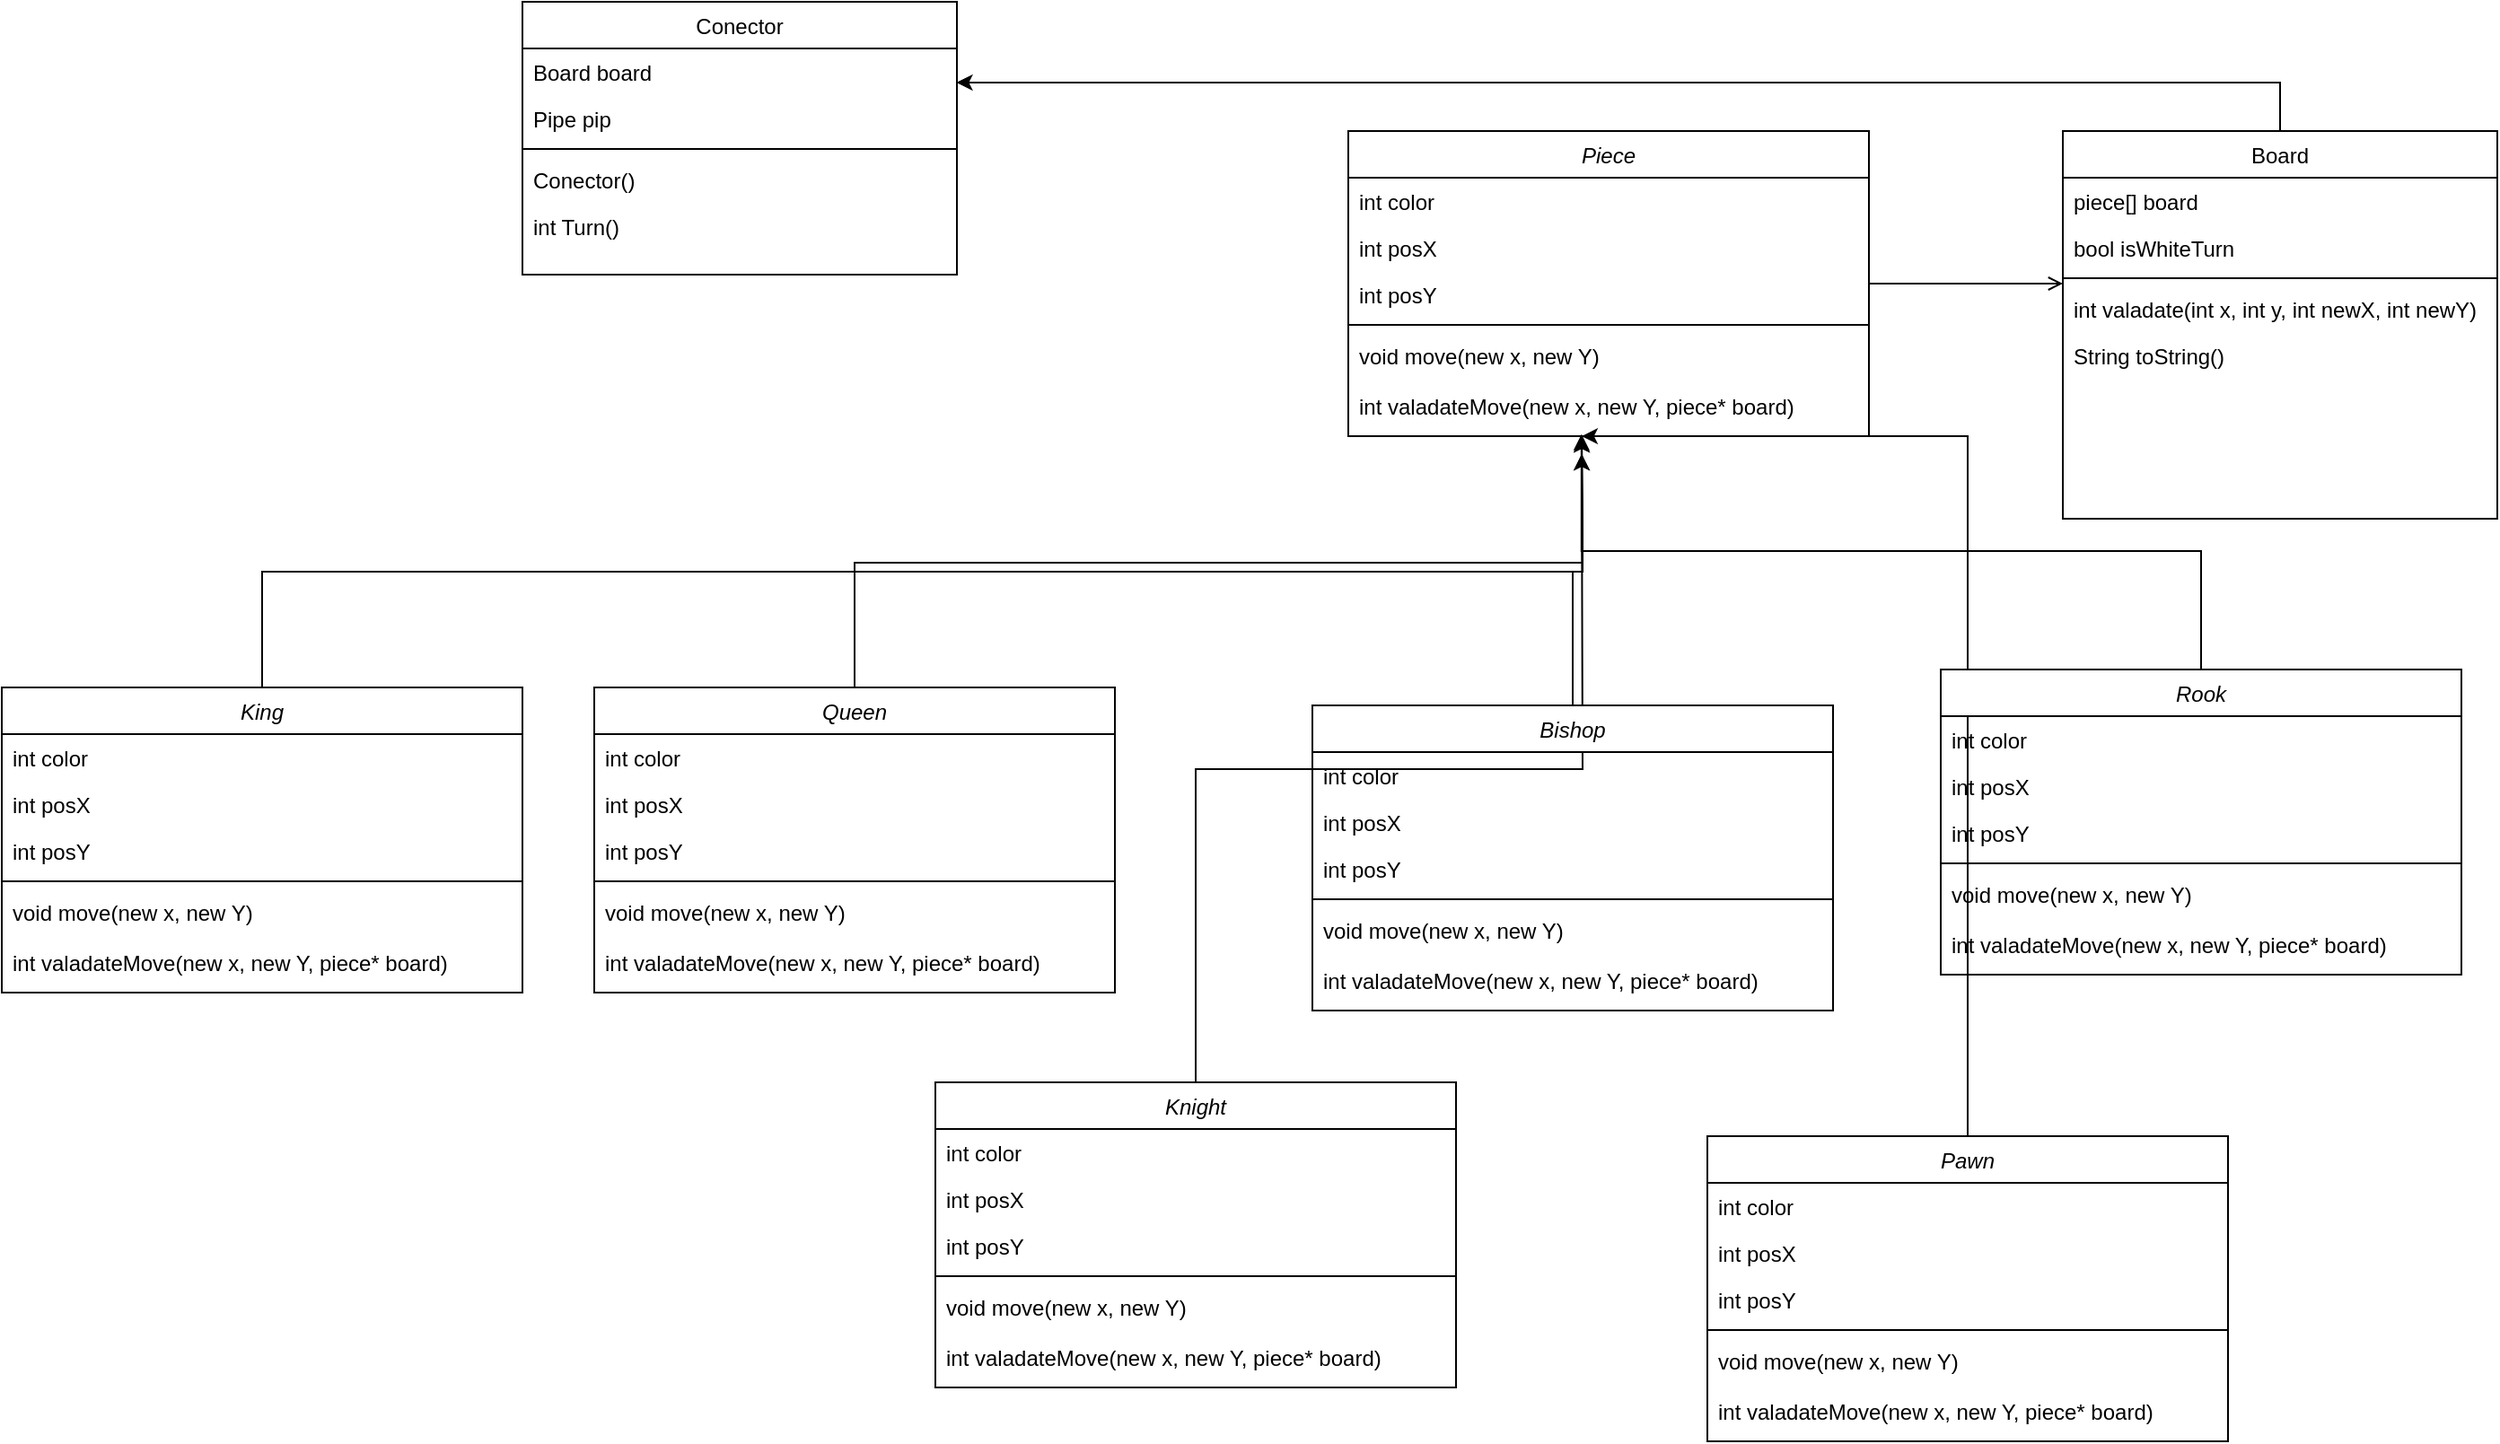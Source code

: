 <mxfile version="15.8.6" type="gitlab">
  <diagram id="C5RBs43oDa-KdzZeNtuy" name="Page-1">
    <mxGraphModel dx="2249" dy="800" grid="1" gridSize="10" guides="1" tooltips="1" connect="1" arrows="1" fold="1" page="1" pageScale="1" pageWidth="827" pageHeight="1169" math="0" shadow="0">
      <root>
        <mxCell id="WIyWlLk6GJQsqaUBKTNV-0" />
        <mxCell id="WIyWlLk6GJQsqaUBKTNV-1" parent="WIyWlLk6GJQsqaUBKTNV-0" />
        <mxCell id="0hA-pXLVfhcG_vL5RcBJ-70" style="edgeStyle=orthogonalEdgeStyle;rounded=0;orthogonalLoop=1;jettySize=auto;html=1;exitX=0.5;exitY=0;exitDx=0;exitDy=0;entryX=0.999;entryY=0.731;entryDx=0;entryDy=0;entryPerimeter=0;" edge="1" parent="WIyWlLk6GJQsqaUBKTNV-1" source="zkfFHV4jXpPFQw0GAbJ--17" target="0hA-pXLVfhcG_vL5RcBJ-63">
          <mxGeometry relative="1" as="geometry" />
        </mxCell>
        <mxCell id="zkfFHV4jXpPFQw0GAbJ--17" value="Board" style="swimlane;fontStyle=0;align=center;verticalAlign=top;childLayout=stackLayout;horizontal=1;startSize=26;horizontalStack=0;resizeParent=1;resizeLast=0;collapsible=1;marginBottom=0;rounded=0;shadow=0;strokeWidth=1;" parent="WIyWlLk6GJQsqaUBKTNV-1" vertex="1">
          <mxGeometry x="508" y="120" width="242" height="216" as="geometry">
            <mxRectangle x="550" y="140" width="160" height="26" as="alternateBounds" />
          </mxGeometry>
        </mxCell>
        <mxCell id="zkfFHV4jXpPFQw0GAbJ--21" value="piece[] board" style="text;align=left;verticalAlign=top;spacingLeft=4;spacingRight=4;overflow=hidden;rotatable=0;points=[[0,0.5],[1,0.5]];portConstraint=eastwest;rounded=0;shadow=0;html=0;" parent="zkfFHV4jXpPFQw0GAbJ--17" vertex="1">
          <mxGeometry y="26" width="242" height="26" as="geometry" />
        </mxCell>
        <mxCell id="zkfFHV4jXpPFQw0GAbJ--22" value="bool isWhiteTurn" style="text;align=left;verticalAlign=top;spacingLeft=4;spacingRight=4;overflow=hidden;rotatable=0;points=[[0,0.5],[1,0.5]];portConstraint=eastwest;rounded=0;shadow=0;html=0;" parent="zkfFHV4jXpPFQw0GAbJ--17" vertex="1">
          <mxGeometry y="52" width="242" height="26" as="geometry" />
        </mxCell>
        <mxCell id="zkfFHV4jXpPFQw0GAbJ--23" value="" style="line;html=1;strokeWidth=1;align=left;verticalAlign=middle;spacingTop=-1;spacingLeft=3;spacingRight=3;rotatable=0;labelPosition=right;points=[];portConstraint=eastwest;" parent="zkfFHV4jXpPFQw0GAbJ--17" vertex="1">
          <mxGeometry y="78" width="242" height="8" as="geometry" />
        </mxCell>
        <mxCell id="zkfFHV4jXpPFQw0GAbJ--24" value="int valadate(int x, int y, int newX, int newY)" style="text;align=left;verticalAlign=top;spacingLeft=4;spacingRight=4;overflow=hidden;rotatable=0;points=[[0,0.5],[1,0.5]];portConstraint=eastwest;" parent="zkfFHV4jXpPFQw0GAbJ--17" vertex="1">
          <mxGeometry y="86" width="242" height="26" as="geometry" />
        </mxCell>
        <mxCell id="zkfFHV4jXpPFQw0GAbJ--25" value="String toString()" style="text;align=left;verticalAlign=top;spacingLeft=4;spacingRight=4;overflow=hidden;rotatable=0;points=[[0,0.5],[1,0.5]];portConstraint=eastwest;" parent="zkfFHV4jXpPFQw0GAbJ--17" vertex="1">
          <mxGeometry y="112" width="242" height="26" as="geometry" />
        </mxCell>
        <mxCell id="zkfFHV4jXpPFQw0GAbJ--26" value="" style="endArrow=open;shadow=0;strokeWidth=1;rounded=0;endFill=1;edgeStyle=elbowEdgeStyle;elbow=vertical;" parent="WIyWlLk6GJQsqaUBKTNV-1" source="zkfFHV4jXpPFQw0GAbJ--0" target="zkfFHV4jXpPFQw0GAbJ--17" edge="1">
          <mxGeometry x="0.5" y="41" relative="1" as="geometry">
            <mxPoint x="380" y="192" as="sourcePoint" />
            <mxPoint x="540" y="192" as="targetPoint" />
            <mxPoint x="-40" y="32" as="offset" />
          </mxGeometry>
        </mxCell>
        <mxCell id="0hA-pXLVfhcG_vL5RcBJ-51" style="edgeStyle=orthogonalEdgeStyle;rounded=0;orthogonalLoop=1;jettySize=auto;html=1;exitX=0.5;exitY=0;exitDx=0;exitDy=0;entryX=0.448;entryY=1.067;entryDx=0;entryDy=0;entryPerimeter=0;" edge="1" parent="WIyWlLk6GJQsqaUBKTNV-1" source="0hA-pXLVfhcG_vL5RcBJ-9" target="0hA-pXLVfhcG_vL5RcBJ-0">
          <mxGeometry relative="1" as="geometry" />
        </mxCell>
        <mxCell id="0hA-pXLVfhcG_vL5RcBJ-9" value="Pawn" style="swimlane;fontStyle=2;align=center;verticalAlign=top;childLayout=stackLayout;horizontal=1;startSize=26;horizontalStack=0;resizeParent=1;resizeLast=0;collapsible=1;marginBottom=0;rounded=0;shadow=0;strokeWidth=1;" vertex="1" parent="WIyWlLk6GJQsqaUBKTNV-1">
          <mxGeometry x="310" y="680" width="290" height="170" as="geometry">
            <mxRectangle x="230" y="140" width="160" height="26" as="alternateBounds" />
          </mxGeometry>
        </mxCell>
        <mxCell id="0hA-pXLVfhcG_vL5RcBJ-10" value="int color" style="text;align=left;verticalAlign=top;spacingLeft=4;spacingRight=4;overflow=hidden;rotatable=0;points=[[0,0.5],[1,0.5]];portConstraint=eastwest;" vertex="1" parent="0hA-pXLVfhcG_vL5RcBJ-9">
          <mxGeometry y="26" width="290" height="26" as="geometry" />
        </mxCell>
        <mxCell id="0hA-pXLVfhcG_vL5RcBJ-11" value="int posX" style="text;align=left;verticalAlign=top;spacingLeft=4;spacingRight=4;overflow=hidden;rotatable=0;points=[[0,0.5],[1,0.5]];portConstraint=eastwest;rounded=0;shadow=0;html=0;" vertex="1" parent="0hA-pXLVfhcG_vL5RcBJ-9">
          <mxGeometry y="52" width="290" height="26" as="geometry" />
        </mxCell>
        <mxCell id="0hA-pXLVfhcG_vL5RcBJ-12" value="int posY" style="text;align=left;verticalAlign=top;spacingLeft=4;spacingRight=4;overflow=hidden;rotatable=0;points=[[0,0.5],[1,0.5]];portConstraint=eastwest;rounded=0;shadow=0;html=0;" vertex="1" parent="0hA-pXLVfhcG_vL5RcBJ-9">
          <mxGeometry y="78" width="290" height="26" as="geometry" />
        </mxCell>
        <mxCell id="0hA-pXLVfhcG_vL5RcBJ-13" value="" style="line;html=1;strokeWidth=1;align=left;verticalAlign=middle;spacingTop=-1;spacingLeft=3;spacingRight=3;rotatable=0;labelPosition=right;points=[];portConstraint=eastwest;" vertex="1" parent="0hA-pXLVfhcG_vL5RcBJ-9">
          <mxGeometry y="104" width="290" height="8" as="geometry" />
        </mxCell>
        <mxCell id="0hA-pXLVfhcG_vL5RcBJ-14" value="void move(new x, new Y)" style="text;align=left;verticalAlign=top;spacingLeft=4;spacingRight=4;overflow=hidden;rotatable=0;points=[[0,0.5],[1,0.5]];portConstraint=eastwest;" vertex="1" parent="0hA-pXLVfhcG_vL5RcBJ-9">
          <mxGeometry y="112" width="290" height="26" as="geometry" />
        </mxCell>
        <mxCell id="0hA-pXLVfhcG_vL5RcBJ-15" value="int valadateMove(new x, new Y, piece* board)" style="text;strokeColor=none;fillColor=none;align=left;verticalAlign=middle;spacingLeft=4;spacingRight=4;overflow=hidden;points=[[0,0.5],[1,0.5]];portConstraint=eastwest;rotatable=0;" vertex="1" parent="0hA-pXLVfhcG_vL5RcBJ-9">
          <mxGeometry y="138" width="290" height="30" as="geometry" />
        </mxCell>
        <mxCell id="0hA-pXLVfhcG_vL5RcBJ-54" style="edgeStyle=orthogonalEdgeStyle;rounded=0;orthogonalLoop=1;jettySize=auto;html=1;exitX=0.5;exitY=0;exitDx=0;exitDy=0;" edge="1" parent="WIyWlLk6GJQsqaUBKTNV-1" source="0hA-pXLVfhcG_vL5RcBJ-16">
          <mxGeometry relative="1" as="geometry">
            <mxPoint x="240" y="300" as="targetPoint" />
          </mxGeometry>
        </mxCell>
        <mxCell id="0hA-pXLVfhcG_vL5RcBJ-16" value="Knight" style="swimlane;fontStyle=2;align=center;verticalAlign=top;childLayout=stackLayout;horizontal=1;startSize=26;horizontalStack=0;resizeParent=1;resizeLast=0;collapsible=1;marginBottom=0;rounded=0;shadow=0;strokeWidth=1;" vertex="1" parent="WIyWlLk6GJQsqaUBKTNV-1">
          <mxGeometry x="-120" y="650" width="290" height="170" as="geometry">
            <mxRectangle x="230" y="140" width="160" height="26" as="alternateBounds" />
          </mxGeometry>
        </mxCell>
        <mxCell id="0hA-pXLVfhcG_vL5RcBJ-17" value="int color" style="text;align=left;verticalAlign=top;spacingLeft=4;spacingRight=4;overflow=hidden;rotatable=0;points=[[0,0.5],[1,0.5]];portConstraint=eastwest;" vertex="1" parent="0hA-pXLVfhcG_vL5RcBJ-16">
          <mxGeometry y="26" width="290" height="26" as="geometry" />
        </mxCell>
        <mxCell id="0hA-pXLVfhcG_vL5RcBJ-18" value="int posX" style="text;align=left;verticalAlign=top;spacingLeft=4;spacingRight=4;overflow=hidden;rotatable=0;points=[[0,0.5],[1,0.5]];portConstraint=eastwest;rounded=0;shadow=0;html=0;" vertex="1" parent="0hA-pXLVfhcG_vL5RcBJ-16">
          <mxGeometry y="52" width="290" height="26" as="geometry" />
        </mxCell>
        <mxCell id="0hA-pXLVfhcG_vL5RcBJ-19" value="int posY" style="text;align=left;verticalAlign=top;spacingLeft=4;spacingRight=4;overflow=hidden;rotatable=0;points=[[0,0.5],[1,0.5]];portConstraint=eastwest;rounded=0;shadow=0;html=0;" vertex="1" parent="0hA-pXLVfhcG_vL5RcBJ-16">
          <mxGeometry y="78" width="290" height="26" as="geometry" />
        </mxCell>
        <mxCell id="0hA-pXLVfhcG_vL5RcBJ-20" value="" style="line;html=1;strokeWidth=1;align=left;verticalAlign=middle;spacingTop=-1;spacingLeft=3;spacingRight=3;rotatable=0;labelPosition=right;points=[];portConstraint=eastwest;" vertex="1" parent="0hA-pXLVfhcG_vL5RcBJ-16">
          <mxGeometry y="104" width="290" height="8" as="geometry" />
        </mxCell>
        <mxCell id="0hA-pXLVfhcG_vL5RcBJ-21" value="void move(new x, new Y)" style="text;align=left;verticalAlign=top;spacingLeft=4;spacingRight=4;overflow=hidden;rotatable=0;points=[[0,0.5],[1,0.5]];portConstraint=eastwest;" vertex="1" parent="0hA-pXLVfhcG_vL5RcBJ-16">
          <mxGeometry y="112" width="290" height="26" as="geometry" />
        </mxCell>
        <mxCell id="0hA-pXLVfhcG_vL5RcBJ-22" value="int valadateMove(new x, new Y, piece* board)" style="text;strokeColor=none;fillColor=none;align=left;verticalAlign=middle;spacingLeft=4;spacingRight=4;overflow=hidden;points=[[0,0.5],[1,0.5]];portConstraint=eastwest;rotatable=0;" vertex="1" parent="0hA-pXLVfhcG_vL5RcBJ-16">
          <mxGeometry y="138" width="290" height="30" as="geometry" />
        </mxCell>
        <mxCell id="0hA-pXLVfhcG_vL5RcBJ-56" style="edgeStyle=orthogonalEdgeStyle;rounded=0;orthogonalLoop=1;jettySize=auto;html=1;exitX=0.5;exitY=0;exitDx=0;exitDy=0;" edge="1" parent="WIyWlLk6GJQsqaUBKTNV-1" source="0hA-pXLVfhcG_vL5RcBJ-23">
          <mxGeometry relative="1" as="geometry">
            <mxPoint x="240" y="300" as="targetPoint" />
          </mxGeometry>
        </mxCell>
        <mxCell id="0hA-pXLVfhcG_vL5RcBJ-23" value="King" style="swimlane;fontStyle=2;align=center;verticalAlign=top;childLayout=stackLayout;horizontal=1;startSize=26;horizontalStack=0;resizeParent=1;resizeLast=0;collapsible=1;marginBottom=0;rounded=0;shadow=0;strokeWidth=1;" vertex="1" parent="WIyWlLk6GJQsqaUBKTNV-1">
          <mxGeometry x="-640" y="430" width="290" height="170" as="geometry">
            <mxRectangle x="230" y="140" width="160" height="26" as="alternateBounds" />
          </mxGeometry>
        </mxCell>
        <mxCell id="0hA-pXLVfhcG_vL5RcBJ-24" value="int color" style="text;align=left;verticalAlign=top;spacingLeft=4;spacingRight=4;overflow=hidden;rotatable=0;points=[[0,0.5],[1,0.5]];portConstraint=eastwest;" vertex="1" parent="0hA-pXLVfhcG_vL5RcBJ-23">
          <mxGeometry y="26" width="290" height="26" as="geometry" />
        </mxCell>
        <mxCell id="0hA-pXLVfhcG_vL5RcBJ-25" value="int posX" style="text;align=left;verticalAlign=top;spacingLeft=4;spacingRight=4;overflow=hidden;rotatable=0;points=[[0,0.5],[1,0.5]];portConstraint=eastwest;rounded=0;shadow=0;html=0;" vertex="1" parent="0hA-pXLVfhcG_vL5RcBJ-23">
          <mxGeometry y="52" width="290" height="26" as="geometry" />
        </mxCell>
        <mxCell id="0hA-pXLVfhcG_vL5RcBJ-26" value="int posY" style="text;align=left;verticalAlign=top;spacingLeft=4;spacingRight=4;overflow=hidden;rotatable=0;points=[[0,0.5],[1,0.5]];portConstraint=eastwest;rounded=0;shadow=0;html=0;" vertex="1" parent="0hA-pXLVfhcG_vL5RcBJ-23">
          <mxGeometry y="78" width="290" height="26" as="geometry" />
        </mxCell>
        <mxCell id="0hA-pXLVfhcG_vL5RcBJ-27" value="" style="line;html=1;strokeWidth=1;align=left;verticalAlign=middle;spacingTop=-1;spacingLeft=3;spacingRight=3;rotatable=0;labelPosition=right;points=[];portConstraint=eastwest;" vertex="1" parent="0hA-pXLVfhcG_vL5RcBJ-23">
          <mxGeometry y="104" width="290" height="8" as="geometry" />
        </mxCell>
        <mxCell id="0hA-pXLVfhcG_vL5RcBJ-28" value="void move(new x, new Y)" style="text;align=left;verticalAlign=top;spacingLeft=4;spacingRight=4;overflow=hidden;rotatable=0;points=[[0,0.5],[1,0.5]];portConstraint=eastwest;" vertex="1" parent="0hA-pXLVfhcG_vL5RcBJ-23">
          <mxGeometry y="112" width="290" height="26" as="geometry" />
        </mxCell>
        <mxCell id="0hA-pXLVfhcG_vL5RcBJ-29" value="int valadateMove(new x, new Y, piece* board)" style="text;strokeColor=none;fillColor=none;align=left;verticalAlign=middle;spacingLeft=4;spacingRight=4;overflow=hidden;points=[[0,0.5],[1,0.5]];portConstraint=eastwest;rotatable=0;" vertex="1" parent="0hA-pXLVfhcG_vL5RcBJ-23">
          <mxGeometry y="138" width="290" height="30" as="geometry" />
        </mxCell>
        <mxCell id="0hA-pXLVfhcG_vL5RcBJ-55" style="edgeStyle=orthogonalEdgeStyle;rounded=0;orthogonalLoop=1;jettySize=auto;html=1;exitX=0.5;exitY=0;exitDx=0;exitDy=0;" edge="1" parent="WIyWlLk6GJQsqaUBKTNV-1" source="0hA-pXLVfhcG_vL5RcBJ-30">
          <mxGeometry relative="1" as="geometry">
            <mxPoint x="240" y="290" as="targetPoint" />
          </mxGeometry>
        </mxCell>
        <mxCell id="0hA-pXLVfhcG_vL5RcBJ-30" value="Queen" style="swimlane;fontStyle=2;align=center;verticalAlign=top;childLayout=stackLayout;horizontal=1;startSize=26;horizontalStack=0;resizeParent=1;resizeLast=0;collapsible=1;marginBottom=0;rounded=0;shadow=0;strokeWidth=1;" vertex="1" parent="WIyWlLk6GJQsqaUBKTNV-1">
          <mxGeometry x="-310" y="430" width="290" height="170" as="geometry">
            <mxRectangle x="230" y="140" width="160" height="26" as="alternateBounds" />
          </mxGeometry>
        </mxCell>
        <mxCell id="0hA-pXLVfhcG_vL5RcBJ-31" value="int color" style="text;align=left;verticalAlign=top;spacingLeft=4;spacingRight=4;overflow=hidden;rotatable=0;points=[[0,0.5],[1,0.5]];portConstraint=eastwest;" vertex="1" parent="0hA-pXLVfhcG_vL5RcBJ-30">
          <mxGeometry y="26" width="290" height="26" as="geometry" />
        </mxCell>
        <mxCell id="0hA-pXLVfhcG_vL5RcBJ-32" value="int posX" style="text;align=left;verticalAlign=top;spacingLeft=4;spacingRight=4;overflow=hidden;rotatable=0;points=[[0,0.5],[1,0.5]];portConstraint=eastwest;rounded=0;shadow=0;html=0;" vertex="1" parent="0hA-pXLVfhcG_vL5RcBJ-30">
          <mxGeometry y="52" width="290" height="26" as="geometry" />
        </mxCell>
        <mxCell id="0hA-pXLVfhcG_vL5RcBJ-33" value="int posY" style="text;align=left;verticalAlign=top;spacingLeft=4;spacingRight=4;overflow=hidden;rotatable=0;points=[[0,0.5],[1,0.5]];portConstraint=eastwest;rounded=0;shadow=0;html=0;" vertex="1" parent="0hA-pXLVfhcG_vL5RcBJ-30">
          <mxGeometry y="78" width="290" height="26" as="geometry" />
        </mxCell>
        <mxCell id="0hA-pXLVfhcG_vL5RcBJ-34" value="" style="line;html=1;strokeWidth=1;align=left;verticalAlign=middle;spacingTop=-1;spacingLeft=3;spacingRight=3;rotatable=0;labelPosition=right;points=[];portConstraint=eastwest;" vertex="1" parent="0hA-pXLVfhcG_vL5RcBJ-30">
          <mxGeometry y="104" width="290" height="8" as="geometry" />
        </mxCell>
        <mxCell id="0hA-pXLVfhcG_vL5RcBJ-35" value="void move(new x, new Y)" style="text;align=left;verticalAlign=top;spacingLeft=4;spacingRight=4;overflow=hidden;rotatable=0;points=[[0,0.5],[1,0.5]];portConstraint=eastwest;" vertex="1" parent="0hA-pXLVfhcG_vL5RcBJ-30">
          <mxGeometry y="112" width="290" height="26" as="geometry" />
        </mxCell>
        <mxCell id="0hA-pXLVfhcG_vL5RcBJ-36" value="int valadateMove(new x, new Y, piece* board)" style="text;strokeColor=none;fillColor=none;align=left;verticalAlign=middle;spacingLeft=4;spacingRight=4;overflow=hidden;points=[[0,0.5],[1,0.5]];portConstraint=eastwest;rotatable=0;" vertex="1" parent="0hA-pXLVfhcG_vL5RcBJ-30">
          <mxGeometry y="138" width="290" height="30" as="geometry" />
        </mxCell>
        <mxCell id="0hA-pXLVfhcG_vL5RcBJ-53" style="edgeStyle=orthogonalEdgeStyle;rounded=0;orthogonalLoop=1;jettySize=auto;html=1;exitX=0.5;exitY=0;exitDx=0;exitDy=0;" edge="1" parent="WIyWlLk6GJQsqaUBKTNV-1" source="0hA-pXLVfhcG_vL5RcBJ-37">
          <mxGeometry relative="1" as="geometry">
            <mxPoint x="240" y="290" as="targetPoint" />
          </mxGeometry>
        </mxCell>
        <mxCell id="0hA-pXLVfhcG_vL5RcBJ-37" value="Bishop" style="swimlane;fontStyle=2;align=center;verticalAlign=top;childLayout=stackLayout;horizontal=1;startSize=26;horizontalStack=0;resizeParent=1;resizeLast=0;collapsible=1;marginBottom=0;rounded=0;shadow=0;strokeWidth=1;" vertex="1" parent="WIyWlLk6GJQsqaUBKTNV-1">
          <mxGeometry x="90" y="440" width="290" height="170" as="geometry">
            <mxRectangle x="230" y="140" width="160" height="26" as="alternateBounds" />
          </mxGeometry>
        </mxCell>
        <mxCell id="0hA-pXLVfhcG_vL5RcBJ-38" value="int color" style="text;align=left;verticalAlign=top;spacingLeft=4;spacingRight=4;overflow=hidden;rotatable=0;points=[[0,0.5],[1,0.5]];portConstraint=eastwest;" vertex="1" parent="0hA-pXLVfhcG_vL5RcBJ-37">
          <mxGeometry y="26" width="290" height="26" as="geometry" />
        </mxCell>
        <mxCell id="0hA-pXLVfhcG_vL5RcBJ-39" value="int posX" style="text;align=left;verticalAlign=top;spacingLeft=4;spacingRight=4;overflow=hidden;rotatable=0;points=[[0,0.5],[1,0.5]];portConstraint=eastwest;rounded=0;shadow=0;html=0;" vertex="1" parent="0hA-pXLVfhcG_vL5RcBJ-37">
          <mxGeometry y="52" width="290" height="26" as="geometry" />
        </mxCell>
        <mxCell id="0hA-pXLVfhcG_vL5RcBJ-40" value="int posY" style="text;align=left;verticalAlign=top;spacingLeft=4;spacingRight=4;overflow=hidden;rotatable=0;points=[[0,0.5],[1,0.5]];portConstraint=eastwest;rounded=0;shadow=0;html=0;" vertex="1" parent="0hA-pXLVfhcG_vL5RcBJ-37">
          <mxGeometry y="78" width="290" height="26" as="geometry" />
        </mxCell>
        <mxCell id="0hA-pXLVfhcG_vL5RcBJ-41" value="" style="line;html=1;strokeWidth=1;align=left;verticalAlign=middle;spacingTop=-1;spacingLeft=3;spacingRight=3;rotatable=0;labelPosition=right;points=[];portConstraint=eastwest;" vertex="1" parent="0hA-pXLVfhcG_vL5RcBJ-37">
          <mxGeometry y="104" width="290" height="8" as="geometry" />
        </mxCell>
        <mxCell id="0hA-pXLVfhcG_vL5RcBJ-42" value="void move(new x, new Y)" style="text;align=left;verticalAlign=top;spacingLeft=4;spacingRight=4;overflow=hidden;rotatable=0;points=[[0,0.5],[1,0.5]];portConstraint=eastwest;" vertex="1" parent="0hA-pXLVfhcG_vL5RcBJ-37">
          <mxGeometry y="112" width="290" height="26" as="geometry" />
        </mxCell>
        <mxCell id="0hA-pXLVfhcG_vL5RcBJ-43" value="int valadateMove(new x, new Y, piece* board)" style="text;strokeColor=none;fillColor=none;align=left;verticalAlign=middle;spacingLeft=4;spacingRight=4;overflow=hidden;points=[[0,0.5],[1,0.5]];portConstraint=eastwest;rotatable=0;" vertex="1" parent="0hA-pXLVfhcG_vL5RcBJ-37">
          <mxGeometry y="138" width="290" height="30" as="geometry" />
        </mxCell>
        <mxCell id="0hA-pXLVfhcG_vL5RcBJ-52" style="edgeStyle=orthogonalEdgeStyle;rounded=0;orthogonalLoop=1;jettySize=auto;html=1;exitX=0.5;exitY=0;exitDx=0;exitDy=0;entryX=0.448;entryY=1.028;entryDx=0;entryDy=0;entryPerimeter=0;" edge="1" parent="WIyWlLk6GJQsqaUBKTNV-1" source="0hA-pXLVfhcG_vL5RcBJ-44" target="0hA-pXLVfhcG_vL5RcBJ-0">
          <mxGeometry relative="1" as="geometry" />
        </mxCell>
        <mxCell id="0hA-pXLVfhcG_vL5RcBJ-44" value="Rook" style="swimlane;fontStyle=2;align=center;verticalAlign=top;childLayout=stackLayout;horizontal=1;startSize=26;horizontalStack=0;resizeParent=1;resizeLast=0;collapsible=1;marginBottom=0;rounded=0;shadow=0;strokeWidth=1;" vertex="1" parent="WIyWlLk6GJQsqaUBKTNV-1">
          <mxGeometry x="440" y="420" width="290" height="170" as="geometry">
            <mxRectangle x="230" y="140" width="160" height="26" as="alternateBounds" />
          </mxGeometry>
        </mxCell>
        <mxCell id="0hA-pXLVfhcG_vL5RcBJ-45" value="int color" style="text;align=left;verticalAlign=top;spacingLeft=4;spacingRight=4;overflow=hidden;rotatable=0;points=[[0,0.5],[1,0.5]];portConstraint=eastwest;" vertex="1" parent="0hA-pXLVfhcG_vL5RcBJ-44">
          <mxGeometry y="26" width="290" height="26" as="geometry" />
        </mxCell>
        <mxCell id="0hA-pXLVfhcG_vL5RcBJ-46" value="int posX" style="text;align=left;verticalAlign=top;spacingLeft=4;spacingRight=4;overflow=hidden;rotatable=0;points=[[0,0.5],[1,0.5]];portConstraint=eastwest;rounded=0;shadow=0;html=0;" vertex="1" parent="0hA-pXLVfhcG_vL5RcBJ-44">
          <mxGeometry y="52" width="290" height="26" as="geometry" />
        </mxCell>
        <mxCell id="0hA-pXLVfhcG_vL5RcBJ-47" value="int posY" style="text;align=left;verticalAlign=top;spacingLeft=4;spacingRight=4;overflow=hidden;rotatable=0;points=[[0,0.5],[1,0.5]];portConstraint=eastwest;rounded=0;shadow=0;html=0;" vertex="1" parent="0hA-pXLVfhcG_vL5RcBJ-44">
          <mxGeometry y="78" width="290" height="26" as="geometry" />
        </mxCell>
        <mxCell id="0hA-pXLVfhcG_vL5RcBJ-48" value="" style="line;html=1;strokeWidth=1;align=left;verticalAlign=middle;spacingTop=-1;spacingLeft=3;spacingRight=3;rotatable=0;labelPosition=right;points=[];portConstraint=eastwest;" vertex="1" parent="0hA-pXLVfhcG_vL5RcBJ-44">
          <mxGeometry y="104" width="290" height="8" as="geometry" />
        </mxCell>
        <mxCell id="0hA-pXLVfhcG_vL5RcBJ-49" value="void move(new x, new Y)" style="text;align=left;verticalAlign=top;spacingLeft=4;spacingRight=4;overflow=hidden;rotatable=0;points=[[0,0.5],[1,0.5]];portConstraint=eastwest;" vertex="1" parent="0hA-pXLVfhcG_vL5RcBJ-44">
          <mxGeometry y="112" width="290" height="26" as="geometry" />
        </mxCell>
        <mxCell id="0hA-pXLVfhcG_vL5RcBJ-50" value="int valadateMove(new x, new Y, piece* board)" style="text;strokeColor=none;fillColor=none;align=left;verticalAlign=middle;spacingLeft=4;spacingRight=4;overflow=hidden;points=[[0,0.5],[1,0.5]];portConstraint=eastwest;rotatable=0;" vertex="1" parent="0hA-pXLVfhcG_vL5RcBJ-44">
          <mxGeometry y="138" width="290" height="30" as="geometry" />
        </mxCell>
        <mxCell id="0hA-pXLVfhcG_vL5RcBJ-62" value="Conector" style="swimlane;fontStyle=0;align=center;verticalAlign=top;childLayout=stackLayout;horizontal=1;startSize=26;horizontalStack=0;resizeParent=1;resizeLast=0;collapsible=1;marginBottom=0;rounded=0;shadow=0;strokeWidth=1;" vertex="1" parent="WIyWlLk6GJQsqaUBKTNV-1">
          <mxGeometry x="-350" y="48" width="242" height="152" as="geometry">
            <mxRectangle x="550" y="140" width="160" height="26" as="alternateBounds" />
          </mxGeometry>
        </mxCell>
        <mxCell id="0hA-pXLVfhcG_vL5RcBJ-63" value="Board board" style="text;align=left;verticalAlign=top;spacingLeft=4;spacingRight=4;overflow=hidden;rotatable=0;points=[[0,0.5],[1,0.5]];portConstraint=eastwest;rounded=0;shadow=0;html=0;" vertex="1" parent="0hA-pXLVfhcG_vL5RcBJ-62">
          <mxGeometry y="26" width="242" height="26" as="geometry" />
        </mxCell>
        <mxCell id="0hA-pXLVfhcG_vL5RcBJ-64" value="Pipe pip" style="text;align=left;verticalAlign=top;spacingLeft=4;spacingRight=4;overflow=hidden;rotatable=0;points=[[0,0.5],[1,0.5]];portConstraint=eastwest;rounded=0;shadow=0;html=0;" vertex="1" parent="0hA-pXLVfhcG_vL5RcBJ-62">
          <mxGeometry y="52" width="242" height="26" as="geometry" />
        </mxCell>
        <mxCell id="0hA-pXLVfhcG_vL5RcBJ-65" value="" style="line;html=1;strokeWidth=1;align=left;verticalAlign=middle;spacingTop=-1;spacingLeft=3;spacingRight=3;rotatable=0;labelPosition=right;points=[];portConstraint=eastwest;" vertex="1" parent="0hA-pXLVfhcG_vL5RcBJ-62">
          <mxGeometry y="78" width="242" height="8" as="geometry" />
        </mxCell>
        <mxCell id="0hA-pXLVfhcG_vL5RcBJ-66" value="Conector()" style="text;align=left;verticalAlign=top;spacingLeft=4;spacingRight=4;overflow=hidden;rotatable=0;points=[[0,0.5],[1,0.5]];portConstraint=eastwest;" vertex="1" parent="0hA-pXLVfhcG_vL5RcBJ-62">
          <mxGeometry y="86" width="242" height="26" as="geometry" />
        </mxCell>
        <mxCell id="0hA-pXLVfhcG_vL5RcBJ-67" value="int Turn()" style="text;align=left;verticalAlign=top;spacingLeft=4;spacingRight=4;overflow=hidden;rotatable=0;points=[[0,0.5],[1,0.5]];portConstraint=eastwest;" vertex="1" parent="0hA-pXLVfhcG_vL5RcBJ-62">
          <mxGeometry y="112" width="242" height="26" as="geometry" />
        </mxCell>
        <mxCell id="zkfFHV4jXpPFQw0GAbJ--0" value="Piece" style="swimlane;fontStyle=2;align=center;verticalAlign=top;childLayout=stackLayout;horizontal=1;startSize=26;horizontalStack=0;resizeParent=1;resizeLast=0;collapsible=1;marginBottom=0;rounded=0;shadow=0;strokeWidth=1;" parent="WIyWlLk6GJQsqaUBKTNV-1" vertex="1">
          <mxGeometry x="110" y="120" width="290" height="170" as="geometry">
            <mxRectangle x="230" y="140" width="160" height="26" as="alternateBounds" />
          </mxGeometry>
        </mxCell>
        <mxCell id="zkfFHV4jXpPFQw0GAbJ--1" value="int color" style="text;align=left;verticalAlign=top;spacingLeft=4;spacingRight=4;overflow=hidden;rotatable=0;points=[[0,0.5],[1,0.5]];portConstraint=eastwest;" parent="zkfFHV4jXpPFQw0GAbJ--0" vertex="1">
          <mxGeometry y="26" width="290" height="26" as="geometry" />
        </mxCell>
        <mxCell id="zkfFHV4jXpPFQw0GAbJ--2" value="int posX" style="text;align=left;verticalAlign=top;spacingLeft=4;spacingRight=4;overflow=hidden;rotatable=0;points=[[0,0.5],[1,0.5]];portConstraint=eastwest;rounded=0;shadow=0;html=0;" parent="zkfFHV4jXpPFQw0GAbJ--0" vertex="1">
          <mxGeometry y="52" width="290" height="26" as="geometry" />
        </mxCell>
        <mxCell id="zkfFHV4jXpPFQw0GAbJ--3" value="int posY" style="text;align=left;verticalAlign=top;spacingLeft=4;spacingRight=4;overflow=hidden;rotatable=0;points=[[0,0.5],[1,0.5]];portConstraint=eastwest;rounded=0;shadow=0;html=0;" parent="zkfFHV4jXpPFQw0GAbJ--0" vertex="1">
          <mxGeometry y="78" width="290" height="26" as="geometry" />
        </mxCell>
        <mxCell id="zkfFHV4jXpPFQw0GAbJ--4" value="" style="line;html=1;strokeWidth=1;align=left;verticalAlign=middle;spacingTop=-1;spacingLeft=3;spacingRight=3;rotatable=0;labelPosition=right;points=[];portConstraint=eastwest;" parent="zkfFHV4jXpPFQw0GAbJ--0" vertex="1">
          <mxGeometry y="104" width="290" height="8" as="geometry" />
        </mxCell>
        <mxCell id="zkfFHV4jXpPFQw0GAbJ--5" value="void move(new x, new Y)" style="text;align=left;verticalAlign=top;spacingLeft=4;spacingRight=4;overflow=hidden;rotatable=0;points=[[0,0.5],[1,0.5]];portConstraint=eastwest;" parent="zkfFHV4jXpPFQw0GAbJ--0" vertex="1">
          <mxGeometry y="112" width="290" height="26" as="geometry" />
        </mxCell>
        <mxCell id="0hA-pXLVfhcG_vL5RcBJ-0" value="int valadateMove(new x, new Y, piece* board)" style="text;strokeColor=none;fillColor=none;align=left;verticalAlign=middle;spacingLeft=4;spacingRight=4;overflow=hidden;points=[[0,0.5],[1,0.5]];portConstraint=eastwest;rotatable=0;" vertex="1" parent="zkfFHV4jXpPFQw0GAbJ--0">
          <mxGeometry y="138" width="290" height="30" as="geometry" />
        </mxCell>
      </root>
    </mxGraphModel>
  </diagram>
</mxfile>
